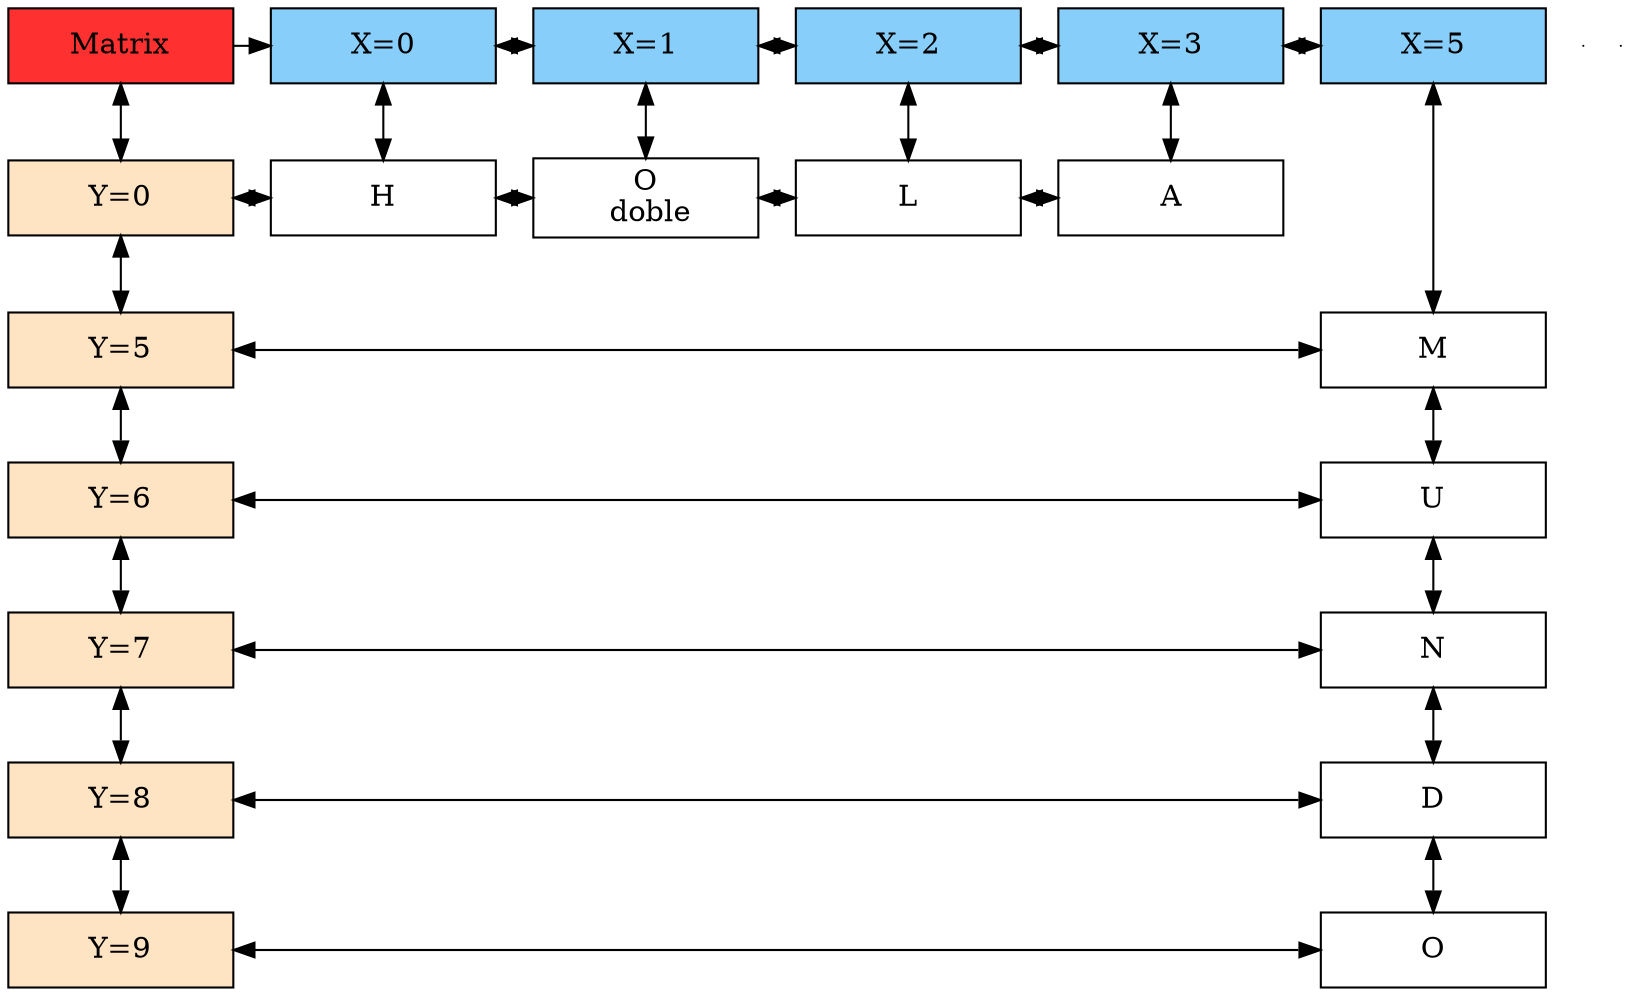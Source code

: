 digraph Sparce_Matrix { 
 node [shape=box]
	Mt[ label = "Matrix", width = 1.5, style = filled, fillcolor = firebrick1, group = 1 ];
	e0[ shape = point, width = 0 ];
e1[shape = point, width = 0];
Nodox2 [label = "X=0" width = 1.5 style = filled, fillcolor = lightskyblue, group =2];
Nodox5 [label = "X=1" width = 1.5 style = filled, fillcolor = lightskyblue, group =5];
Nodox7 [label = "X=2" width = 1.5 style = filled, fillcolor = lightskyblue, group =7];
Nodox9 [label = "X=3" width = 1.5 style = filled, fillcolor = lightskyblue, group =9];
Nodox11 [label = "X=5"width = 1.5 style = filled, fillcolor = lightskyblue, group =11];
Nodoy3->Nodoy4[constraint=false, dir=both];
Nodoy4->Nodoy6[constraint=false, dir=both];
Nodoy6->Nodoy8[constraint=false, dir=both];
Nodoy8->Nodoy10[constraint=false, dir=both];
Nodoy12->Nodoy13[constraint=false, dir=both];
Nodoy14->Nodoy15[constraint=false, dir=both];
Nodoy16->Nodoy17[constraint=false, dir=both];
Nodoy18->Nodoy19[constraint=false, dir=both];
Nodoy20->Nodoy21[constraint=false, dir=both];
Nodoy3 [label = "Y=0" width = 1.5 style = filled, fillcolor = bisque1, group = 1  ];
Nodoy12 [label = "Y=5" width = 1.5 style = filled, fillcolor = bisque1, group = 1  ];
Nodoy14 [label = "Y=6" width = 1.5 style = filled, fillcolor = bisque1, group = 1  ];
Nodoy16 [label = "Y=7" width = 1.5 style = filled, fillcolor = bisque1, group = 1  ];
Nodoy18 [label = "Y=8" width = 1.5 style = filled, fillcolor = bisque1, group = 1  ];
Nodoy20 [label = "Y=9"width = 1.5 style = filled, fillcolor = bisque1, group = 1  ];
Nodox2->Nodoy4[dir=both]
Nodox5->Nodoy6[dir=both]
Nodox7->Nodoy8[dir=both]
Nodox9->Nodoy10[dir=both]
Nodox11->Nodoy13[dir=both]
Nodoy13->Nodoy15[dir=both];
Nodoy15->Nodoy17[dir=both];
Nodoy17->Nodoy19[dir=both];
Nodoy19->Nodoy21[dir=both];
Mt->Nodox2;
Nodox2->Nodox5[dir=both];
Nodox5->Nodox7[dir=both];
Nodox7->Nodox9[dir=both];
Nodox9->Nodox11[dir=both];
Mt->Nodoy3[dir=both];
Nodoy3->Nodoy12[dir=both];
Nodoy12->Nodoy14[dir=both];
Nodoy14->Nodoy16[dir=both];
Nodoy16->Nodoy18[dir=both];
Nodoy18->Nodoy20[dir=both];
 { rank = same; Mt; Nodox2; Nodox5; Nodox7; Nodox9; Nodox11}
Nodoy3[label = "Y=0" width = 1.5, group = 1];
Nodoy4[label = "H" width = 1.5, group = 2];
Nodoy6[label = "O\n doble" width = 1.5, group = 5];
Nodoy8[label = "L" width = 1.5, group = 7];
Nodoy10[label = "A" width = 1.5, group = 9];
Nodoy12[label = "Y=5" width = 1.5, group = 1];
Nodoy13[label = "M" width = 1.5, group = 11];
Nodoy14[label = "Y=6" width = 1.5, group = 1];
Nodoy15[label = "U" width = 1.5, group = 11];
Nodoy16[label = "Y=7" width = 1.5, group = 1];
Nodoy17[label = "N" width = 1.5, group = 11];
Nodoy18[label = "Y=8" width = 1.5, group = 1];
Nodoy19[label = "D" width = 1.5, group = 11];
Nodoy20[label = "Y=9" width = 1.5, group = 1];
Nodoy21[label = "O" width = 1.5, group = 11];
{rank= same; Nodoy3;Nodoy4;Nodoy6;Nodoy8;Nodoy10}
 {rank=same;Nodoy12;Nodoy13}
 {rank=same;Nodoy14;Nodoy15}
 {rank=same;Nodoy16;Nodoy17}
 {rank=same;Nodoy18;Nodoy19}
 {rank=same;Nodoy20;Nodoy21}
}